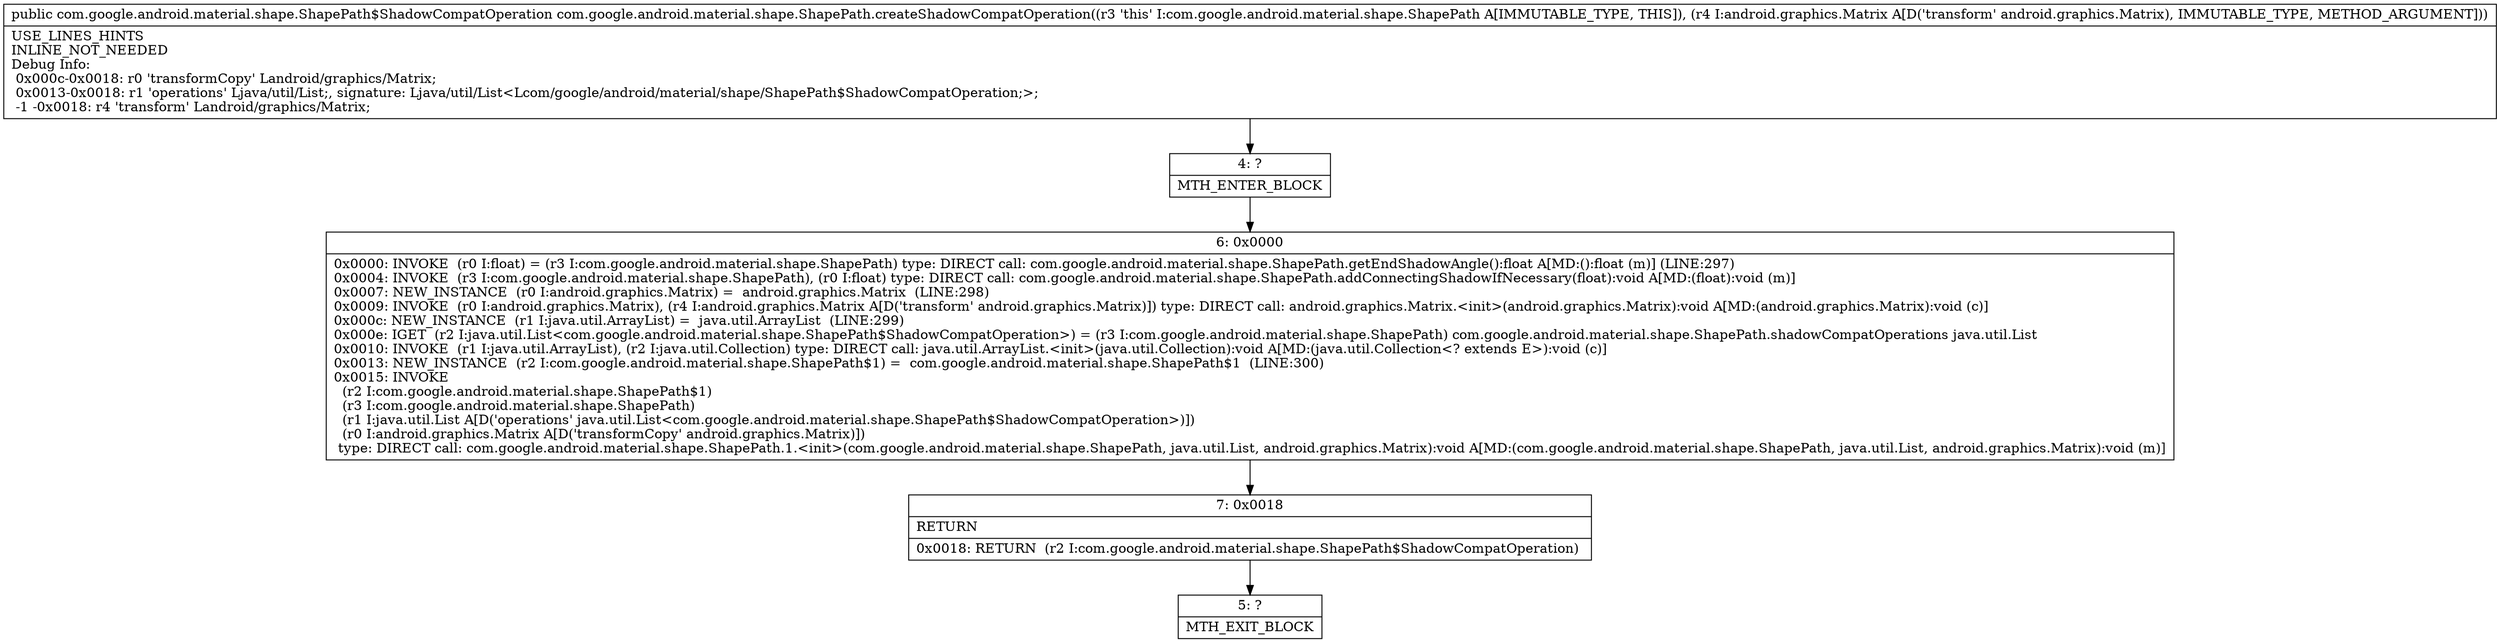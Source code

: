 digraph "CFG forcom.google.android.material.shape.ShapePath.createShadowCompatOperation(Landroid\/graphics\/Matrix;)Lcom\/google\/android\/material\/shape\/ShapePath$ShadowCompatOperation;" {
Node_4 [shape=record,label="{4\:\ ?|MTH_ENTER_BLOCK\l}"];
Node_6 [shape=record,label="{6\:\ 0x0000|0x0000: INVOKE  (r0 I:float) = (r3 I:com.google.android.material.shape.ShapePath) type: DIRECT call: com.google.android.material.shape.ShapePath.getEndShadowAngle():float A[MD:():float (m)] (LINE:297)\l0x0004: INVOKE  (r3 I:com.google.android.material.shape.ShapePath), (r0 I:float) type: DIRECT call: com.google.android.material.shape.ShapePath.addConnectingShadowIfNecessary(float):void A[MD:(float):void (m)]\l0x0007: NEW_INSTANCE  (r0 I:android.graphics.Matrix) =  android.graphics.Matrix  (LINE:298)\l0x0009: INVOKE  (r0 I:android.graphics.Matrix), (r4 I:android.graphics.Matrix A[D('transform' android.graphics.Matrix)]) type: DIRECT call: android.graphics.Matrix.\<init\>(android.graphics.Matrix):void A[MD:(android.graphics.Matrix):void (c)]\l0x000c: NEW_INSTANCE  (r1 I:java.util.ArrayList) =  java.util.ArrayList  (LINE:299)\l0x000e: IGET  (r2 I:java.util.List\<com.google.android.material.shape.ShapePath$ShadowCompatOperation\>) = (r3 I:com.google.android.material.shape.ShapePath) com.google.android.material.shape.ShapePath.shadowCompatOperations java.util.List \l0x0010: INVOKE  (r1 I:java.util.ArrayList), (r2 I:java.util.Collection) type: DIRECT call: java.util.ArrayList.\<init\>(java.util.Collection):void A[MD:(java.util.Collection\<? extends E\>):void (c)]\l0x0013: NEW_INSTANCE  (r2 I:com.google.android.material.shape.ShapePath$1) =  com.google.android.material.shape.ShapePath$1  (LINE:300)\l0x0015: INVOKE  \l  (r2 I:com.google.android.material.shape.ShapePath$1)\l  (r3 I:com.google.android.material.shape.ShapePath)\l  (r1 I:java.util.List A[D('operations' java.util.List\<com.google.android.material.shape.ShapePath$ShadowCompatOperation\>)])\l  (r0 I:android.graphics.Matrix A[D('transformCopy' android.graphics.Matrix)])\l type: DIRECT call: com.google.android.material.shape.ShapePath.1.\<init\>(com.google.android.material.shape.ShapePath, java.util.List, android.graphics.Matrix):void A[MD:(com.google.android.material.shape.ShapePath, java.util.List, android.graphics.Matrix):void (m)]\l}"];
Node_7 [shape=record,label="{7\:\ 0x0018|RETURN\l|0x0018: RETURN  (r2 I:com.google.android.material.shape.ShapePath$ShadowCompatOperation) \l}"];
Node_5 [shape=record,label="{5\:\ ?|MTH_EXIT_BLOCK\l}"];
MethodNode[shape=record,label="{public com.google.android.material.shape.ShapePath$ShadowCompatOperation com.google.android.material.shape.ShapePath.createShadowCompatOperation((r3 'this' I:com.google.android.material.shape.ShapePath A[IMMUTABLE_TYPE, THIS]), (r4 I:android.graphics.Matrix A[D('transform' android.graphics.Matrix), IMMUTABLE_TYPE, METHOD_ARGUMENT]))  | USE_LINES_HINTS\lINLINE_NOT_NEEDED\lDebug Info:\l  0x000c\-0x0018: r0 'transformCopy' Landroid\/graphics\/Matrix;\l  0x0013\-0x0018: r1 'operations' Ljava\/util\/List;, signature: Ljava\/util\/List\<Lcom\/google\/android\/material\/shape\/ShapePath$ShadowCompatOperation;\>;\l  \-1 \-0x0018: r4 'transform' Landroid\/graphics\/Matrix;\l}"];
MethodNode -> Node_4;Node_4 -> Node_6;
Node_6 -> Node_7;
Node_7 -> Node_5;
}

